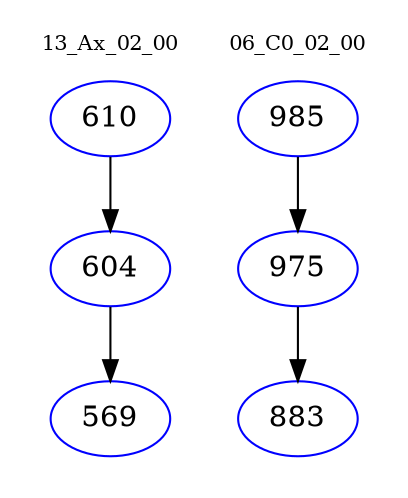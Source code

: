 digraph{
subgraph cluster_0 {
color = white
label = "13_Ax_02_00";
fontsize=10;
T0_610 [label="610", color="blue"]
T0_610 -> T0_604 [color="black"]
T0_604 [label="604", color="blue"]
T0_604 -> T0_569 [color="black"]
T0_569 [label="569", color="blue"]
}
subgraph cluster_1 {
color = white
label = "06_C0_02_00";
fontsize=10;
T1_985 [label="985", color="blue"]
T1_985 -> T1_975 [color="black"]
T1_975 [label="975", color="blue"]
T1_975 -> T1_883 [color="black"]
T1_883 [label="883", color="blue"]
}
}

